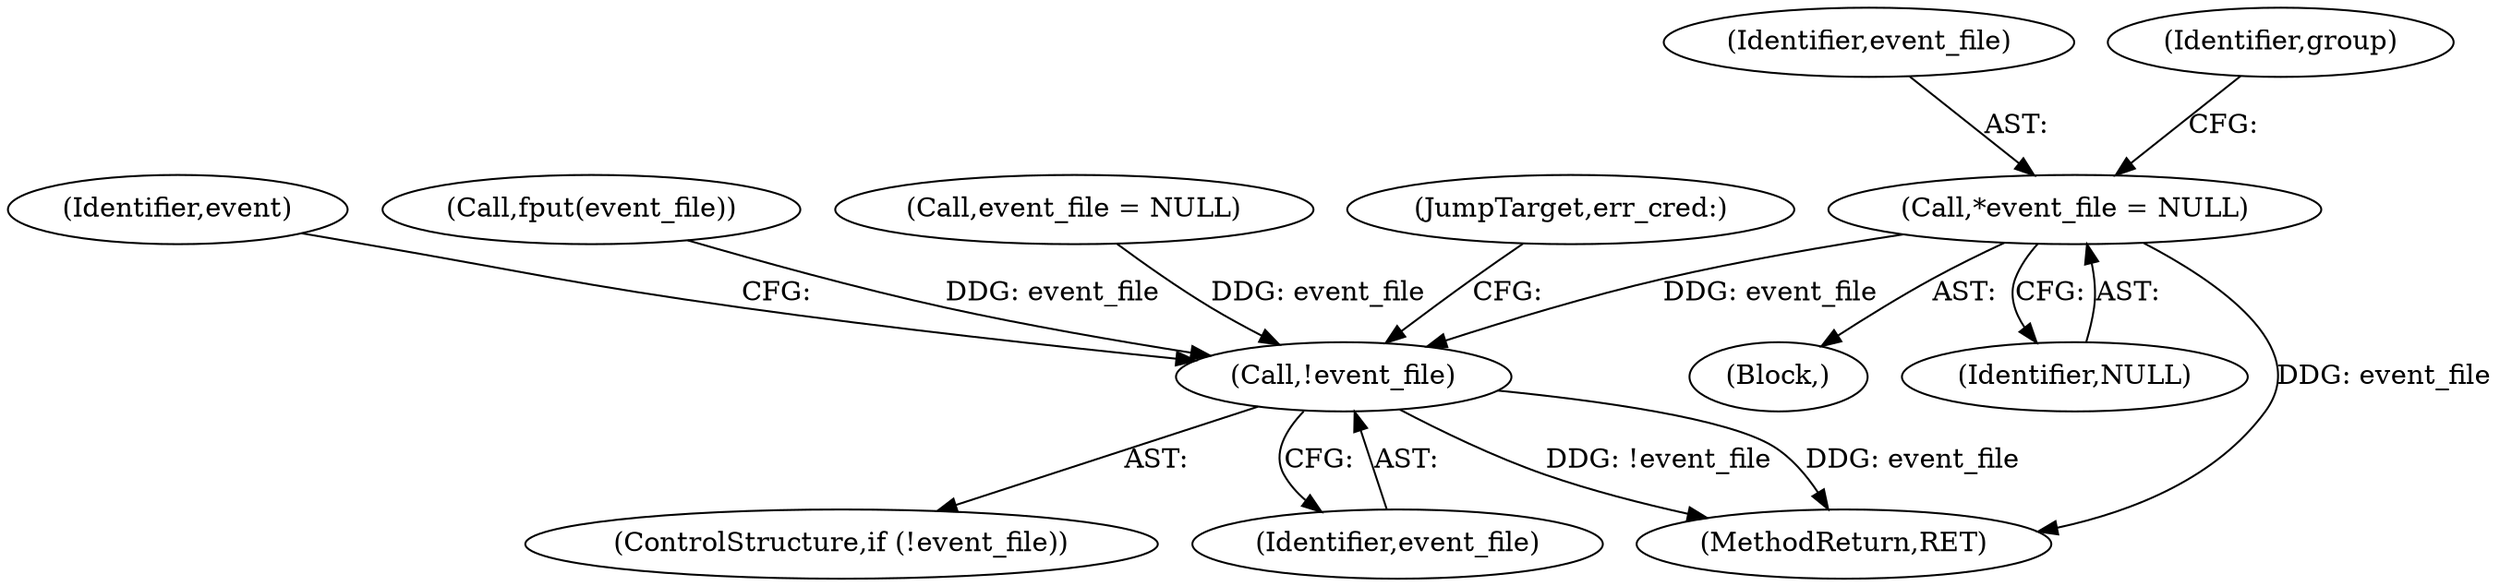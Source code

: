 digraph "0_linux_321027c1fe77f892f4ea07846aeae08cefbbb290@pointer" {
"1000153" [label="(Call,*event_file = NULL)"];
"1000814" [label="(Call,!event_file)"];
"1000817" [label="(Identifier,event)"];
"1000138" [label="(Block,)"];
"1000154" [label="(Identifier,event_file)"];
"1000805" [label="(Call,fput(event_file))"];
"1000813" [label="(ControlStructure,if (!event_file))"];
"1000155" [label="(Identifier,NULL)"];
"1000814" [label="(Call,!event_file)"];
"1000609" [label="(Call,event_file = NULL)"];
"1000818" [label="(JumpTarget,err_cred:)"];
"1000158" [label="(Identifier,group)"];
"1000815" [label="(Identifier,event_file)"];
"1000843" [label="(MethodReturn,RET)"];
"1000153" [label="(Call,*event_file = NULL)"];
"1000153" -> "1000138"  [label="AST: "];
"1000153" -> "1000155"  [label="CFG: "];
"1000154" -> "1000153"  [label="AST: "];
"1000155" -> "1000153"  [label="AST: "];
"1000158" -> "1000153"  [label="CFG: "];
"1000153" -> "1000843"  [label="DDG: event_file"];
"1000153" -> "1000814"  [label="DDG: event_file"];
"1000814" -> "1000813"  [label="AST: "];
"1000814" -> "1000815"  [label="CFG: "];
"1000815" -> "1000814"  [label="AST: "];
"1000817" -> "1000814"  [label="CFG: "];
"1000818" -> "1000814"  [label="CFG: "];
"1000814" -> "1000843"  [label="DDG: !event_file"];
"1000814" -> "1000843"  [label="DDG: event_file"];
"1000805" -> "1000814"  [label="DDG: event_file"];
"1000609" -> "1000814"  [label="DDG: event_file"];
}

